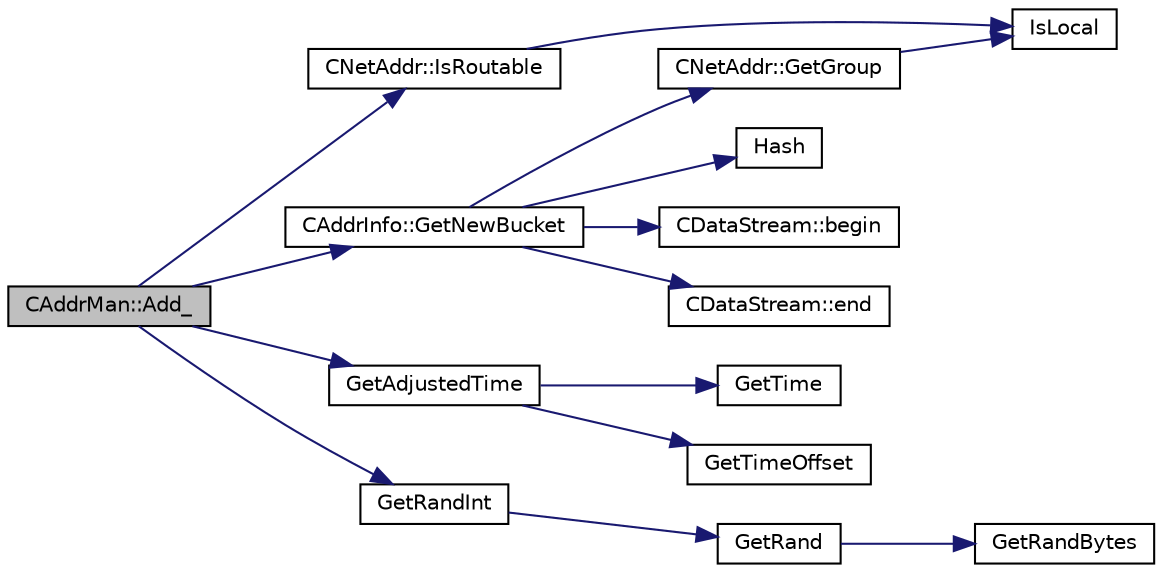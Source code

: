 digraph "CAddrMan::Add_"
{
  edge [fontname="Helvetica",fontsize="10",labelfontname="Helvetica",labelfontsize="10"];
  node [fontname="Helvetica",fontsize="10",shape=record];
  rankdir="LR";
  Node5 [label="CAddrMan::Add_",height=0.2,width=0.4,color="black", fillcolor="grey75", style="filled", fontcolor="black"];
  Node5 -> Node6 [color="midnightblue",fontsize="10",style="solid",fontname="Helvetica"];
  Node6 [label="CNetAddr::IsRoutable",height=0.2,width=0.4,color="black", fillcolor="white", style="filled",URL="$class_c_net_addr.html#a4e3b2fea2a6151c76684b3812df4a5c3"];
  Node6 -> Node7 [color="midnightblue",fontsize="10",style="solid",fontname="Helvetica"];
  Node7 [label="IsLocal",height=0.2,width=0.4,color="black", fillcolor="white", style="filled",URL="$net_8cpp.html#a16fa1bd4d34c4c29c90903fc3cdf7517",tooltip="check whether a given address is potentially local "];
  Node5 -> Node8 [color="midnightblue",fontsize="10",style="solid",fontname="Helvetica"];
  Node8 [label="GetAdjustedTime",height=0.2,width=0.4,color="black", fillcolor="white", style="filled",URL="$util_8cpp.html#a09f81b9c7650f898cf3cf305b87547e6"];
  Node8 -> Node9 [color="midnightblue",fontsize="10",style="solid",fontname="Helvetica"];
  Node9 [label="GetTime",height=0.2,width=0.4,color="black", fillcolor="white", style="filled",URL="$util_8cpp.html#a46fac5fba8ba905b5f9acb364f5d8c6f"];
  Node8 -> Node10 [color="midnightblue",fontsize="10",style="solid",fontname="Helvetica"];
  Node10 [label="GetTimeOffset",height=0.2,width=0.4,color="black", fillcolor="white", style="filled",URL="$util_8cpp.html#a50ca5344c75631267633f15cfe5e983e"];
  Node5 -> Node11 [color="midnightblue",fontsize="10",style="solid",fontname="Helvetica"];
  Node11 [label="GetRandInt",height=0.2,width=0.4,color="black", fillcolor="white", style="filled",URL="$util_8cpp.html#a0e44e088732172da6662db2d5e37d4b2"];
  Node11 -> Node12 [color="midnightblue",fontsize="10",style="solid",fontname="Helvetica"];
  Node12 [label="GetRand",height=0.2,width=0.4,color="black", fillcolor="white", style="filled",URL="$util_8cpp.html#a27d9149d522b1fa87d84e5e9ca902aef"];
  Node12 -> Node13 [color="midnightblue",fontsize="10",style="solid",fontname="Helvetica"];
  Node13 [label="GetRandBytes",height=0.2,width=0.4,color="black", fillcolor="white", style="filled",URL="$util_8cpp.html#acf52c2aa8213c7b15e26594a2264ed8a"];
  Node5 -> Node14 [color="midnightblue",fontsize="10",style="solid",fontname="Helvetica"];
  Node14 [label="CAddrInfo::GetNewBucket",height=0.2,width=0.4,color="black", fillcolor="white", style="filled",URL="$class_c_addr_info.html#a85faee0bb6c4d2bd6e63ed66c011bc75"];
  Node14 -> Node15 [color="midnightblue",fontsize="10",style="solid",fontname="Helvetica"];
  Node15 [label="CNetAddr::GetGroup",height=0.2,width=0.4,color="black", fillcolor="white", style="filled",URL="$class_c_net_addr.html#a6f8211515f809f6972ce327433d41458"];
  Node15 -> Node7 [color="midnightblue",fontsize="10",style="solid",fontname="Helvetica"];
  Node14 -> Node16 [color="midnightblue",fontsize="10",style="solid",fontname="Helvetica"];
  Node16 [label="Hash",height=0.2,width=0.4,color="black", fillcolor="white", style="filled",URL="$hash_8h.html#ab3f6c437460137530d86e09c2c102e99"];
  Node14 -> Node17 [color="midnightblue",fontsize="10",style="solid",fontname="Helvetica"];
  Node17 [label="CDataStream::begin",height=0.2,width=0.4,color="black", fillcolor="white", style="filled",URL="$class_c_data_stream.html#a2355d11752d8622badfbc03e9ed192fd"];
  Node14 -> Node18 [color="midnightblue",fontsize="10",style="solid",fontname="Helvetica"];
  Node18 [label="CDataStream::end",height=0.2,width=0.4,color="black", fillcolor="white", style="filled",URL="$class_c_data_stream.html#a66409dbd4403682fe674e2e71173cab4"];
}
